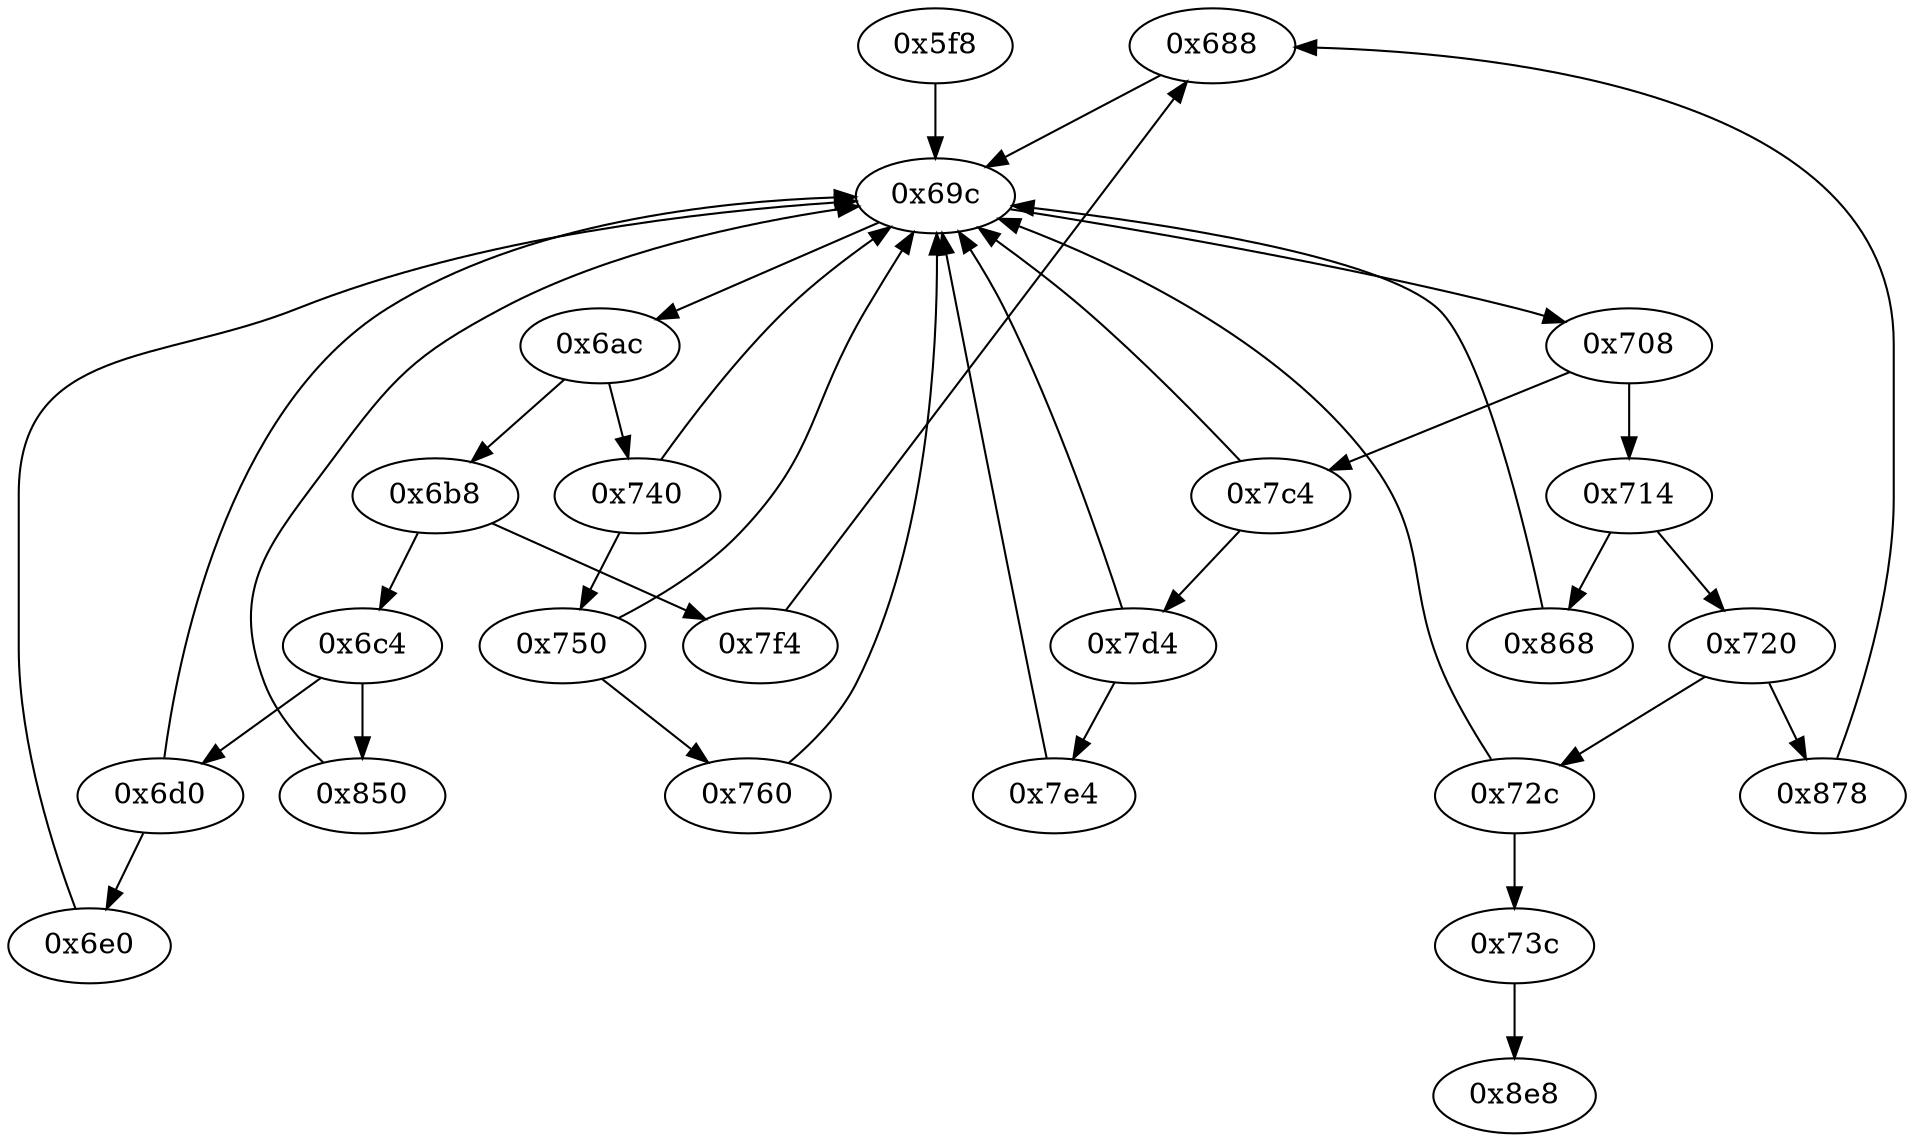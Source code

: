 strict digraph "" {
	"0x688"	 [opcode="[u'mov', u'cmn', u'mov', u'cmp', u'mov']"];
	"0x69c"	 [opcode="[u'mov', u'ldr', u'cmp', u'b']"];
	"0x688" -> "0x69c";
	"0x6e0"	 [opcode="[u'ldrb', u'ldrb', u'mov', u'cmp', u'mov', u'cmp', u'mov', u'teq', u'mov', u'b']"];
	"0x6e0" -> "0x69c";
	"0x7c4"	 [opcode="[u'ldr', u'cmp', u'mov', u'b']"];
	"0x7d4"	 [opcode="[u'ldr', u'cmp', u'mov', u'b']"];
	"0x7c4" -> "0x7d4";
	"0x7c4" -> "0x69c";
	"0x7d4" -> "0x69c";
	"0x7e4"	 [opcode="[u'ldr', u'bl', u'mov', u'b']"];
	"0x7d4" -> "0x7e4";
	"0x6ac"	 [opcode="[u'ldr', u'cmp', u'b']"];
	"0x69c" -> "0x6ac";
	"0x708"	 [opcode="[u'ldr', u'cmp', u'b']"];
	"0x69c" -> "0x708";
	"0x714"	 [opcode="[u'ldr', u'cmp', u'b']"];
	"0x868"	 [opcode="[u'ldr', u'bl', u'mov', u'b']"];
	"0x714" -> "0x868";
	"0x720"	 [opcode="[u'ldr', u'cmp', u'b']"];
	"0x714" -> "0x720";
	"0x7e4" -> "0x69c";
	"0x6c4"	 [opcode="[u'ldr', u'cmp', u'b']"];
	"0x6d0"	 [opcode="[u'ldr', u'cmp', u'mov', u'b']"];
	"0x6c4" -> "0x6d0";
	"0x850"	 [opcode="[u'ldrb', u'ldr', u'ldr', u'cmp', u'mov', u'b']"];
	"0x6c4" -> "0x850";
	"0x72c"	 [opcode="[u'ldr', u'cmp', u'mov', u'b']"];
	"0x72c" -> "0x69c";
	"0x73c"	 [opcode="[u'b']"];
	"0x72c" -> "0x73c";
	"0x750"	 [opcode="[u'ldr', u'cmp', u'mov', u'b']"];
	"0x750" -> "0x69c";
	"0x760"	 [opcode="[u'ldr', u'mov', u'ldr', u'ldr', u'add', u'sub', u'sub', u'mul', u'mov', u'eor', u'and', u'ldr', u'mov', u'ldr', u'cmp', u'mov', \
u'teq', u'mov', u'mov', u'cmp', u'mov', u'mov', u'cmp', u'mov', u'b']"];
	"0x750" -> "0x760";
	"0x6b8"	 [opcode="[u'ldr', u'cmp', u'b']"];
	"0x6ac" -> "0x6b8";
	"0x740"	 [opcode="[u'ldr', u'cmp', u'mov', u'b']"];
	"0x6ac" -> "0x740";
	"0x7f4"	 [opcode="[u'ldr', u'bl', u'ldr', u'mov', u'ldr', u'ldr', u'ldr', u'ldr', u'cmp', u'mov', u'add', u'sub', u'sub', u'mul', u'mvn', u'mov', \
u'orr', u'ldr', u'cmn', u'mov', u'teq', u'mov', u'b']"];
	"0x7f4" -> "0x688";
	"0x8e8"	 [opcode="[u'mov', u'sub', u'pop']"];
	"0x878"	 [opcode="[u'ldr', u'mov', u'ldr', u'ldrsb', u'cmp', u'mov', u'mov', u'strb', u'ldr', u'ldr', u'ldr', u'ldr', u'ldr', u'cmp', u'mov', u'add', \
u'sub', u'sub', u'mul', u'mvn', u'mov', u'orr', u'ldr', u'cmn', u'mov', u'teq', u'mov', u'b']"];
	"0x878" -> "0x688";
	"0x868" -> "0x69c";
	"0x6d0" -> "0x6e0";
	"0x6d0" -> "0x69c";
	"0x760" -> "0x69c";
	"0x6b8" -> "0x6c4";
	"0x6b8" -> "0x7f4";
	"0x720" -> "0x72c";
	"0x720" -> "0x878";
	"0x708" -> "0x7c4";
	"0x708" -> "0x714";
	"0x740" -> "0x69c";
	"0x740" -> "0x750";
	"0x73c" -> "0x8e8";
	"0x850" -> "0x69c";
	"0x5f8"	 [opcode="[u'push', u'add', u'sub', u'ldr', u'str', u'mvn', u'ldr', u'sub', u'mul', u'mov', u'eor', u'tst', u'ldr', u'mov', u'mov', u'strb', \
u'ldr', u'cmp', u'mov', u'strb', u'ldr', u'ldr', u'ldr', u'ldr', u'ldr', u'ldr', u'ldr', u'add', u'str', u'ldr', u'add', u'str', \
u'ldr', u'add', u'str', u'b']"];
	"0x5f8" -> "0x69c";
}
